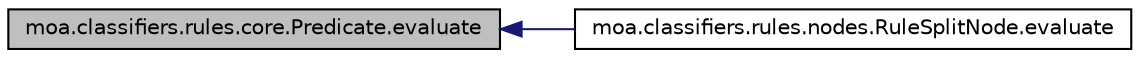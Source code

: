 digraph G
{
  edge [fontname="Helvetica",fontsize="10",labelfontname="Helvetica",labelfontsize="10"];
  node [fontname="Helvetica",fontsize="10",shape=record];
  rankdir=LR;
  Node1 [label="moa.classifiers.rules.core.Predicate.evaluate",height=0.2,width=0.4,color="black", fillcolor="grey75", style="filled" fontcolor="black"];
  Node1 -> Node2 [dir=back,color="midnightblue",fontsize="10",style="solid",fontname="Helvetica"];
  Node2 [label="moa.classifiers.rules.nodes.RuleSplitNode.evaluate",height=0.2,width=0.4,color="black", fillcolor="white", style="filled",URL="$classmoa_1_1classifiers_1_1rules_1_1nodes_1_1RuleSplitNode.html#a71d9f71d86ab485a1c7dbe38dc8c5360"];
}
